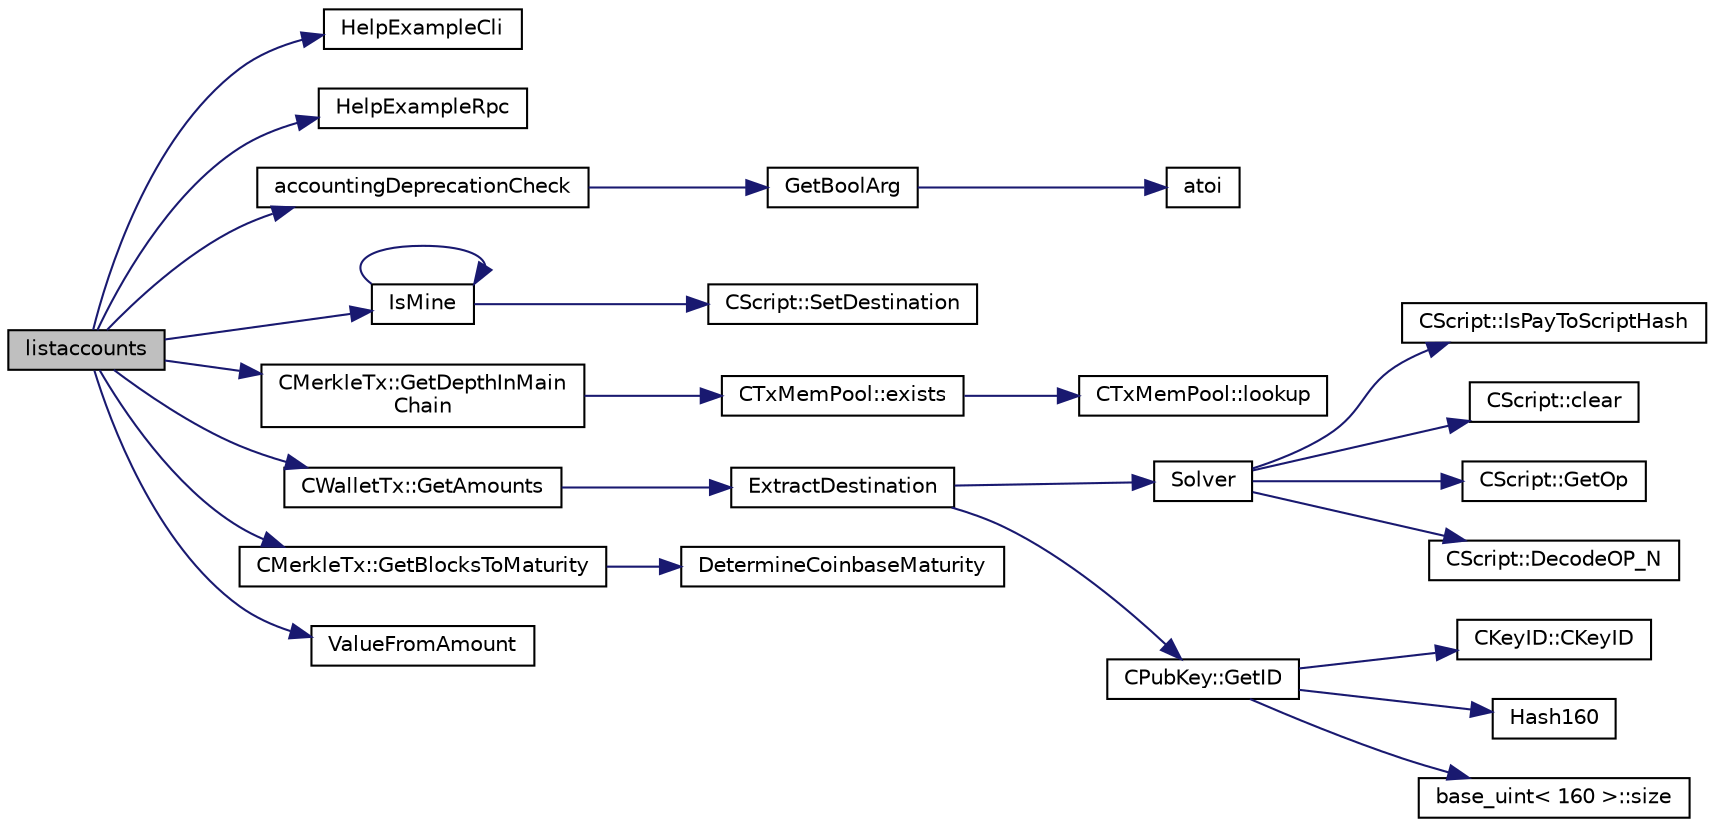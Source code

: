 digraph "listaccounts"
{
  edge [fontname="Helvetica",fontsize="10",labelfontname="Helvetica",labelfontsize="10"];
  node [fontname="Helvetica",fontsize="10",shape=record];
  rankdir="LR";
  Node897 [label="listaccounts",height=0.2,width=0.4,color="black", fillcolor="grey75", style="filled", fontcolor="black"];
  Node897 -> Node898 [color="midnightblue",fontsize="10",style="solid",fontname="Helvetica"];
  Node898 [label="HelpExampleCli",height=0.2,width=0.4,color="black", fillcolor="white", style="filled",URL="$d6/d76/rpcserver_8cpp.html#ac01ac6eab5467567ed0da106814e04ec"];
  Node897 -> Node899 [color="midnightblue",fontsize="10",style="solid",fontname="Helvetica"];
  Node899 [label="HelpExampleRpc",height=0.2,width=0.4,color="black", fillcolor="white", style="filled",URL="$d6/d76/rpcserver_8cpp.html#a06ea60e24e5a1053a14a11b1009bf9ef"];
  Node897 -> Node900 [color="midnightblue",fontsize="10",style="solid",fontname="Helvetica"];
  Node900 [label="accountingDeprecationCheck",height=0.2,width=0.4,color="black", fillcolor="white", style="filled",URL="$df/d1d/rpcwallet_8cpp.html#a03fd7dceeeaa2bb23b83dba46673ff9a"];
  Node900 -> Node901 [color="midnightblue",fontsize="10",style="solid",fontname="Helvetica"];
  Node901 [label="GetBoolArg",height=0.2,width=0.4,color="black", fillcolor="white", style="filled",URL="$df/d2d/util_8cpp.html#a64d956f1dda7f9a80ab5d594532b906d",tooltip="Return boolean argument or default value. "];
  Node901 -> Node902 [color="midnightblue",fontsize="10",style="solid",fontname="Helvetica"];
  Node902 [label="atoi",height=0.2,width=0.4,color="black", fillcolor="white", style="filled",URL="$d8/d3c/util_8h.html#aa5ce96ec36f4413f820cec9c1831c070"];
  Node897 -> Node903 [color="midnightblue",fontsize="10",style="solid",fontname="Helvetica"];
  Node903 [label="IsMine",height=0.2,width=0.4,color="black", fillcolor="white", style="filled",URL="$dd/d0f/script_8cpp.html#adc59cf67d903c1ba1ef225561b85bfce"];
  Node903 -> Node904 [color="midnightblue",fontsize="10",style="solid",fontname="Helvetica"];
  Node904 [label="CScript::SetDestination",height=0.2,width=0.4,color="black", fillcolor="white", style="filled",URL="$d9/d4b/class_c_script.html#ad1b5a9077241aa06116040c4f1b7c31e"];
  Node903 -> Node903 [color="midnightblue",fontsize="10",style="solid",fontname="Helvetica"];
  Node897 -> Node905 [color="midnightblue",fontsize="10",style="solid",fontname="Helvetica"];
  Node905 [label="CMerkleTx::GetDepthInMain\lChain",height=0.2,width=0.4,color="black", fillcolor="white", style="filled",URL="$d1/dff/class_c_merkle_tx.html#a887a9f1a0b7fc64b43e42cec76b38ef9"];
  Node905 -> Node906 [color="midnightblue",fontsize="10",style="solid",fontname="Helvetica"];
  Node906 [label="CTxMemPool::exists",height=0.2,width=0.4,color="black", fillcolor="white", style="filled",URL="$db/d98/class_c_tx_mem_pool.html#a8b7a13b5289ab839d4460f41a7da9789"];
  Node906 -> Node907 [color="midnightblue",fontsize="10",style="solid",fontname="Helvetica"];
  Node907 [label="CTxMemPool::lookup",height=0.2,width=0.4,color="black", fillcolor="white", style="filled",URL="$db/d98/class_c_tx_mem_pool.html#ad6d9966cdeb4b6586f7186e709b4e77e"];
  Node897 -> Node908 [color="midnightblue",fontsize="10",style="solid",fontname="Helvetica"];
  Node908 [label="CWalletTx::GetAmounts",height=0.2,width=0.4,color="black", fillcolor="white", style="filled",URL="$d6/d53/class_c_wallet_tx.html#a712d43025de0e667a5e06d3969dbea1f"];
  Node908 -> Node909 [color="midnightblue",fontsize="10",style="solid",fontname="Helvetica"];
  Node909 [label="ExtractDestination",height=0.2,width=0.4,color="black", fillcolor="white", style="filled",URL="$dd/d0f/script_8cpp.html#a951f7e601746ae076afdf3169ecca2fc"];
  Node909 -> Node910 [color="midnightblue",fontsize="10",style="solid",fontname="Helvetica"];
  Node910 [label="Solver",height=0.2,width=0.4,color="black", fillcolor="white", style="filled",URL="$dd/d0f/script_8cpp.html#a6ee6be50bff44464e905680c6fcee6dc"];
  Node910 -> Node911 [color="midnightblue",fontsize="10",style="solid",fontname="Helvetica"];
  Node911 [label="CScript::IsPayToScriptHash",height=0.2,width=0.4,color="black", fillcolor="white", style="filled",URL="$d9/d4b/class_c_script.html#a0c3729c606d318923dc06f95d85a0971"];
  Node910 -> Node912 [color="midnightblue",fontsize="10",style="solid",fontname="Helvetica"];
  Node912 [label="CScript::clear",height=0.2,width=0.4,color="black", fillcolor="white", style="filled",URL="$d9/d4b/class_c_script.html#a7b2baf842621f07c4939408acf63377c"];
  Node910 -> Node913 [color="midnightblue",fontsize="10",style="solid",fontname="Helvetica"];
  Node913 [label="CScript::GetOp",height=0.2,width=0.4,color="black", fillcolor="white", style="filled",URL="$d9/d4b/class_c_script.html#a94635ed93d8d244ec3acfa83f9ecfe5f"];
  Node910 -> Node914 [color="midnightblue",fontsize="10",style="solid",fontname="Helvetica"];
  Node914 [label="CScript::DecodeOP_N",height=0.2,width=0.4,color="black", fillcolor="white", style="filled",URL="$d9/d4b/class_c_script.html#a7f975fca06b3e9a17da8ba23c7647e2e"];
  Node909 -> Node915 [color="midnightblue",fontsize="10",style="solid",fontname="Helvetica"];
  Node915 [label="CPubKey::GetID",height=0.2,width=0.4,color="black", fillcolor="white", style="filled",URL="$da/d4e/class_c_pub_key.html#a2675f7e6f72eff68e7a5227289feb021"];
  Node915 -> Node916 [color="midnightblue",fontsize="10",style="solid",fontname="Helvetica"];
  Node916 [label="CKeyID::CKeyID",height=0.2,width=0.4,color="black", fillcolor="white", style="filled",URL="$dd/d88/class_c_key_i_d.html#a01dbd3c37820a2ffe89d106c6a7cf53d"];
  Node915 -> Node917 [color="midnightblue",fontsize="10",style="solid",fontname="Helvetica"];
  Node917 [label="Hash160",height=0.2,width=0.4,color="black", fillcolor="white", style="filled",URL="$db/dfb/hash_8h.html#a4490f70ddae16e9e48460a0416a48a6b"];
  Node915 -> Node918 [color="midnightblue",fontsize="10",style="solid",fontname="Helvetica"];
  Node918 [label="base_uint\< 160 \>::size",height=0.2,width=0.4,color="black", fillcolor="white", style="filled",URL="$da/df7/classbase__uint.html#a1f49b034e686269601ea89b0319b8004"];
  Node897 -> Node919 [color="midnightblue",fontsize="10",style="solid",fontname="Helvetica"];
  Node919 [label="CMerkleTx::GetBlocksToMaturity",height=0.2,width=0.4,color="black", fillcolor="white", style="filled",URL="$d1/dff/class_c_merkle_tx.html#a69ebd437f7b44169659c3527fe73b6ab"];
  Node919 -> Node920 [color="midnightblue",fontsize="10",style="solid",fontname="Helvetica"];
  Node920 [label="DetermineCoinbaseMaturity",height=0.2,width=0.4,color="black", fillcolor="white", style="filled",URL="$d1/d08/proofs_8cpp.html#a97478c8207cae73889a6b1fbbc3c67e3",tooltip="Determine Coinbase Maturity (generally not a good idea - done so to increase speed) ..."];
  Node897 -> Node921 [color="midnightblue",fontsize="10",style="solid",fontname="Helvetica"];
  Node921 [label="ValueFromAmount",height=0.2,width=0.4,color="black", fillcolor="white", style="filled",URL="$d6/d76/rpcserver_8cpp.html#a577ce17add6d7e837a6e0653f8c048a1"];
}
